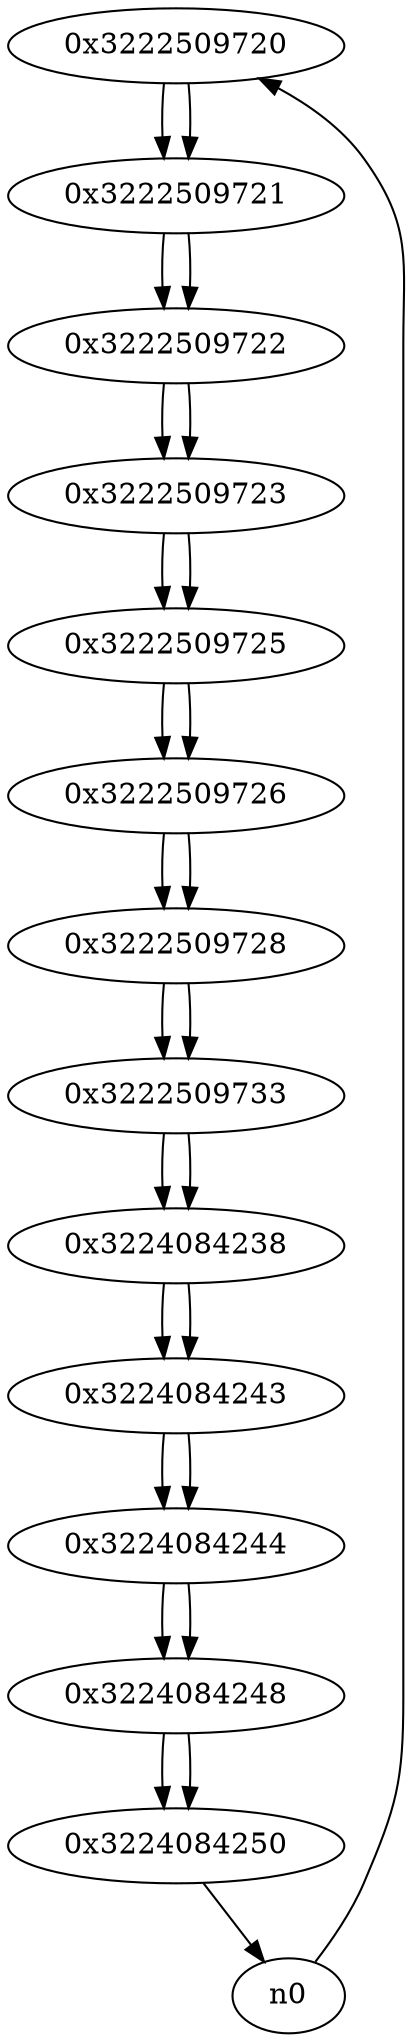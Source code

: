 digraph G{
/* nodes */
  n1 [label="0x3222509720"]
  n2 [label="0x3222509721"]
  n3 [label="0x3222509722"]
  n4 [label="0x3222509723"]
  n5 [label="0x3222509725"]
  n6 [label="0x3222509726"]
  n7 [label="0x3222509728"]
  n8 [label="0x3222509733"]
  n9 [label="0x3224084238"]
  n10 [label="0x3224084243"]
  n11 [label="0x3224084244"]
  n12 [label="0x3224084248"]
  n13 [label="0x3224084250"]
/* edges */
n1 -> n2;
n0 -> n1;
n2 -> n3;
n1 -> n2;
n3 -> n4;
n2 -> n3;
n4 -> n5;
n3 -> n4;
n5 -> n6;
n4 -> n5;
n6 -> n7;
n5 -> n6;
n7 -> n8;
n6 -> n7;
n8 -> n9;
n7 -> n8;
n9 -> n10;
n8 -> n9;
n10 -> n11;
n9 -> n10;
n11 -> n12;
n10 -> n11;
n12 -> n13;
n11 -> n12;
n13 -> n0;
n12 -> n13;
}
